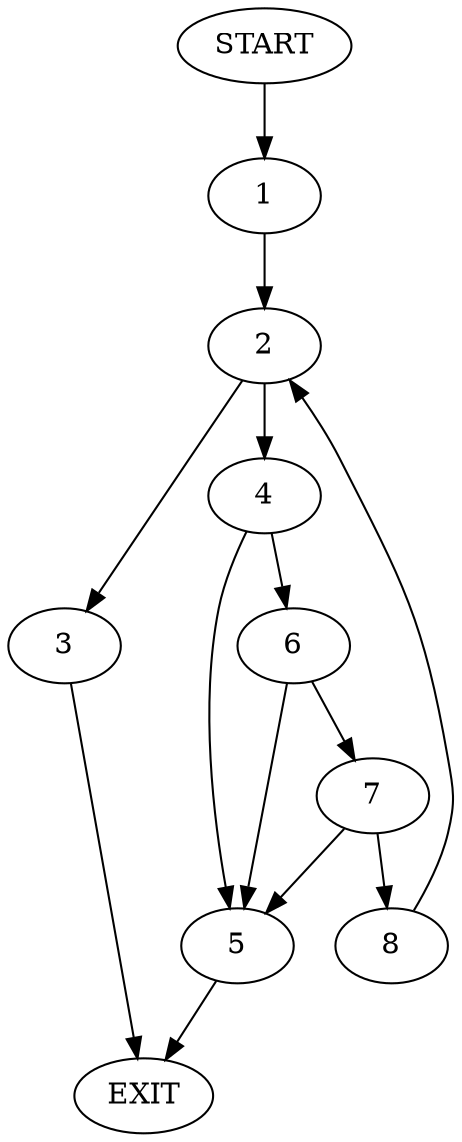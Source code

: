 digraph {
0 [label="START"]
9 [label="EXIT"]
0 -> 1
1 -> 2
2 -> 3
2 -> 4
3 -> 9
4 -> 5
4 -> 6
5 -> 9
6 -> 5
6 -> 7
7 -> 5
7 -> 8
8 -> 2
}
